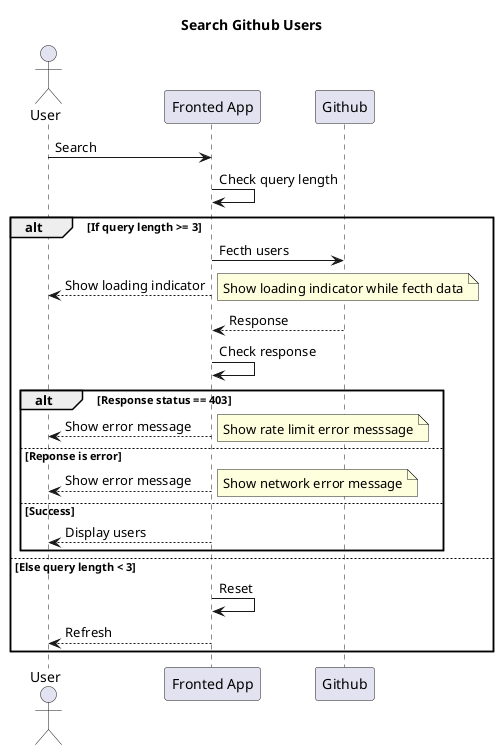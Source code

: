 @startuml Search Github Users

title Search Github Users

actor "User" as user
participant "Fronted App" as app
participant "Github" as git

user -> app: Search
app -> app: Check query length

alt If query length >= 3
    app -> git: Fecth users
    app --> user: Show loading indicator
        note right
            Show loading indicator while fecth data
        end note
    git --> app: Response
    app -> app: Check response
        alt Response status == 403
            app --> user: Show error message
            note right
                Show rate limit error messsage
            end note
        else Reponse is error
            app --> user: Show error message
            note right
                Show network error message
            end note
        else Success
            app --> user: Display users
        end
else Else query length < 3
    app -> app: Reset
    app --> user: Refresh
end


@enduml

